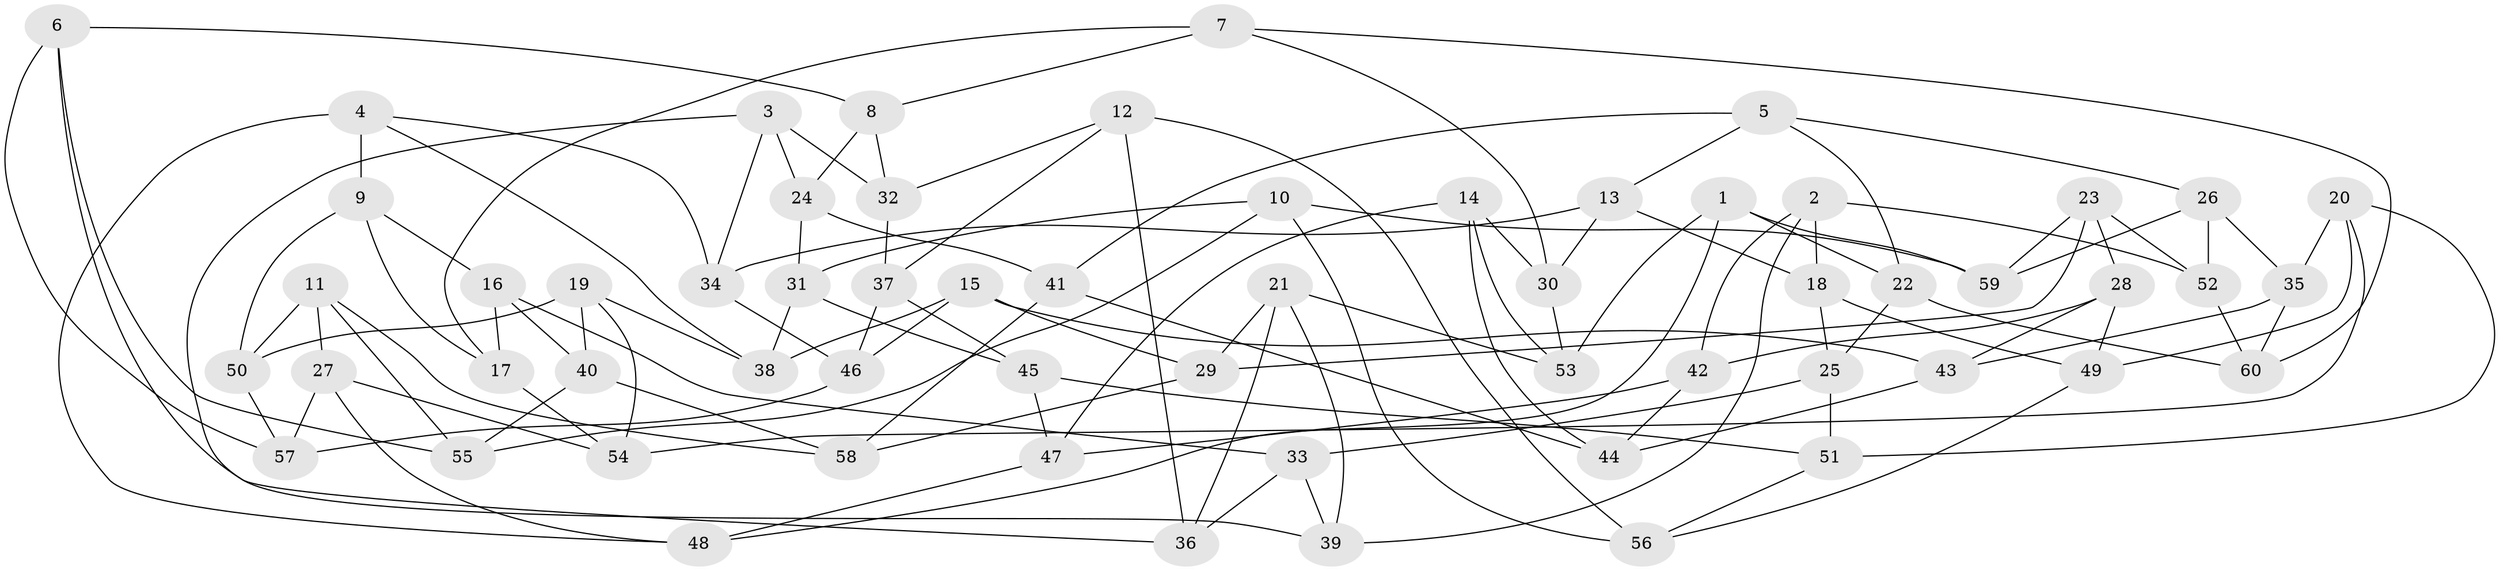 // coarse degree distribution, {6: 0.5277777777777778, 4: 0.3055555555555556, 5: 0.1111111111111111, 3: 0.05555555555555555}
// Generated by graph-tools (version 1.1) at 2025/24/03/03/25 07:24:29]
// undirected, 60 vertices, 120 edges
graph export_dot {
graph [start="1"]
  node [color=gray90,style=filled];
  1;
  2;
  3;
  4;
  5;
  6;
  7;
  8;
  9;
  10;
  11;
  12;
  13;
  14;
  15;
  16;
  17;
  18;
  19;
  20;
  21;
  22;
  23;
  24;
  25;
  26;
  27;
  28;
  29;
  30;
  31;
  32;
  33;
  34;
  35;
  36;
  37;
  38;
  39;
  40;
  41;
  42;
  43;
  44;
  45;
  46;
  47;
  48;
  49;
  50;
  51;
  52;
  53;
  54;
  55;
  56;
  57;
  58;
  59;
  60;
  1 -- 59;
  1 -- 22;
  1 -- 48;
  1 -- 53;
  2 -- 39;
  2 -- 18;
  2 -- 52;
  2 -- 42;
  3 -- 34;
  3 -- 32;
  3 -- 36;
  3 -- 24;
  4 -- 48;
  4 -- 34;
  4 -- 9;
  4 -- 38;
  5 -- 41;
  5 -- 22;
  5 -- 13;
  5 -- 26;
  6 -- 39;
  6 -- 55;
  6 -- 57;
  6 -- 8;
  7 -- 60;
  7 -- 17;
  7 -- 8;
  7 -- 30;
  8 -- 24;
  8 -- 32;
  9 -- 17;
  9 -- 16;
  9 -- 50;
  10 -- 59;
  10 -- 55;
  10 -- 56;
  10 -- 31;
  11 -- 50;
  11 -- 55;
  11 -- 58;
  11 -- 27;
  12 -- 32;
  12 -- 37;
  12 -- 56;
  12 -- 36;
  13 -- 18;
  13 -- 34;
  13 -- 30;
  14 -- 53;
  14 -- 44;
  14 -- 47;
  14 -- 30;
  15 -- 43;
  15 -- 29;
  15 -- 46;
  15 -- 38;
  16 -- 40;
  16 -- 33;
  16 -- 17;
  17 -- 54;
  18 -- 25;
  18 -- 49;
  19 -- 38;
  19 -- 50;
  19 -- 54;
  19 -- 40;
  20 -- 54;
  20 -- 49;
  20 -- 51;
  20 -- 35;
  21 -- 39;
  21 -- 53;
  21 -- 29;
  21 -- 36;
  22 -- 25;
  22 -- 60;
  23 -- 28;
  23 -- 52;
  23 -- 29;
  23 -- 59;
  24 -- 31;
  24 -- 41;
  25 -- 51;
  25 -- 33;
  26 -- 52;
  26 -- 35;
  26 -- 59;
  27 -- 57;
  27 -- 54;
  27 -- 48;
  28 -- 42;
  28 -- 43;
  28 -- 49;
  29 -- 58;
  30 -- 53;
  31 -- 45;
  31 -- 38;
  32 -- 37;
  33 -- 36;
  33 -- 39;
  34 -- 46;
  35 -- 60;
  35 -- 43;
  37 -- 46;
  37 -- 45;
  40 -- 58;
  40 -- 55;
  41 -- 44;
  41 -- 58;
  42 -- 44;
  42 -- 47;
  43 -- 44;
  45 -- 51;
  45 -- 47;
  46 -- 57;
  47 -- 48;
  49 -- 56;
  50 -- 57;
  51 -- 56;
  52 -- 60;
}
